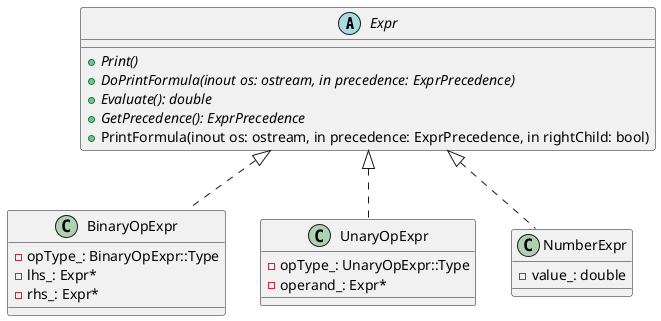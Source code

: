 
@startuml

abstract class Expr {
    +{abstract} Print()
    +{abstract} DoPrintFormula(inout os: ostream, in precedence: ExprPrecedence)
    +{abstract} Evaluate(): double
    +{abstract} GetPrecedence(): ExprPrecedence
    +PrintFormula(inout os: ostream, in precedence: ExprPrecedence, in rightChild: bool)
}

class BinaryOpExpr {
    -opType_: BinaryOpExpr::Type
    -lhs_: Expr*
    -rhs_: Expr*
}

class UnaryOpExpr {
    -opType_: UnaryOpExpr::Type
    -operand_: Expr*
}

class NumberExpr {
    -value_: double
}

class BinaryOpExpr implements Expr
class UnaryOpExpr implements Expr
class NumberExpr implements Expr

@enduml
